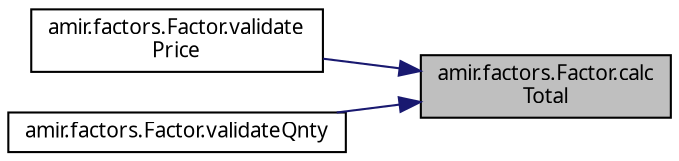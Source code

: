 digraph "amir.factors.Factor.calcTotal"
{
 // LATEX_PDF_SIZE
  edge [fontname="FreeSans.ttf",fontsize="10",labelfontname="FreeSans.ttf",labelfontsize="10"];
  node [fontname="FreeSans.ttf",fontsize="10",shape=record];
  rankdir="RL";
  Node1 [label="amir.factors.Factor.calc\lTotal",height=0.2,width=0.4,color="black", fillcolor="grey75", style="filled", fontcolor="black",tooltip=" "];
  Node1 -> Node2 [dir="back",color="midnightblue",fontsize="10",style="solid",fontname="FreeSans.ttf"];
  Node2 [label="amir.factors.Factor.validate\lPrice",height=0.2,width=0.4,color="black", fillcolor="white", style="filled",URL="$classamir_1_1factors_1_1_factor.html#a4914b7cbddd550dcd8fef6e03ed2ed0b",tooltip=" "];
  Node1 -> Node3 [dir="back",color="midnightblue",fontsize="10",style="solid",fontname="FreeSans.ttf"];
  Node3 [label="amir.factors.Factor.validateQnty",height=0.2,width=0.4,color="black", fillcolor="white", style="filled",URL="$classamir_1_1factors_1_1_factor.html#a24a62a470e1a5a83857ac42a7f7b97d1",tooltip=" "];
}
